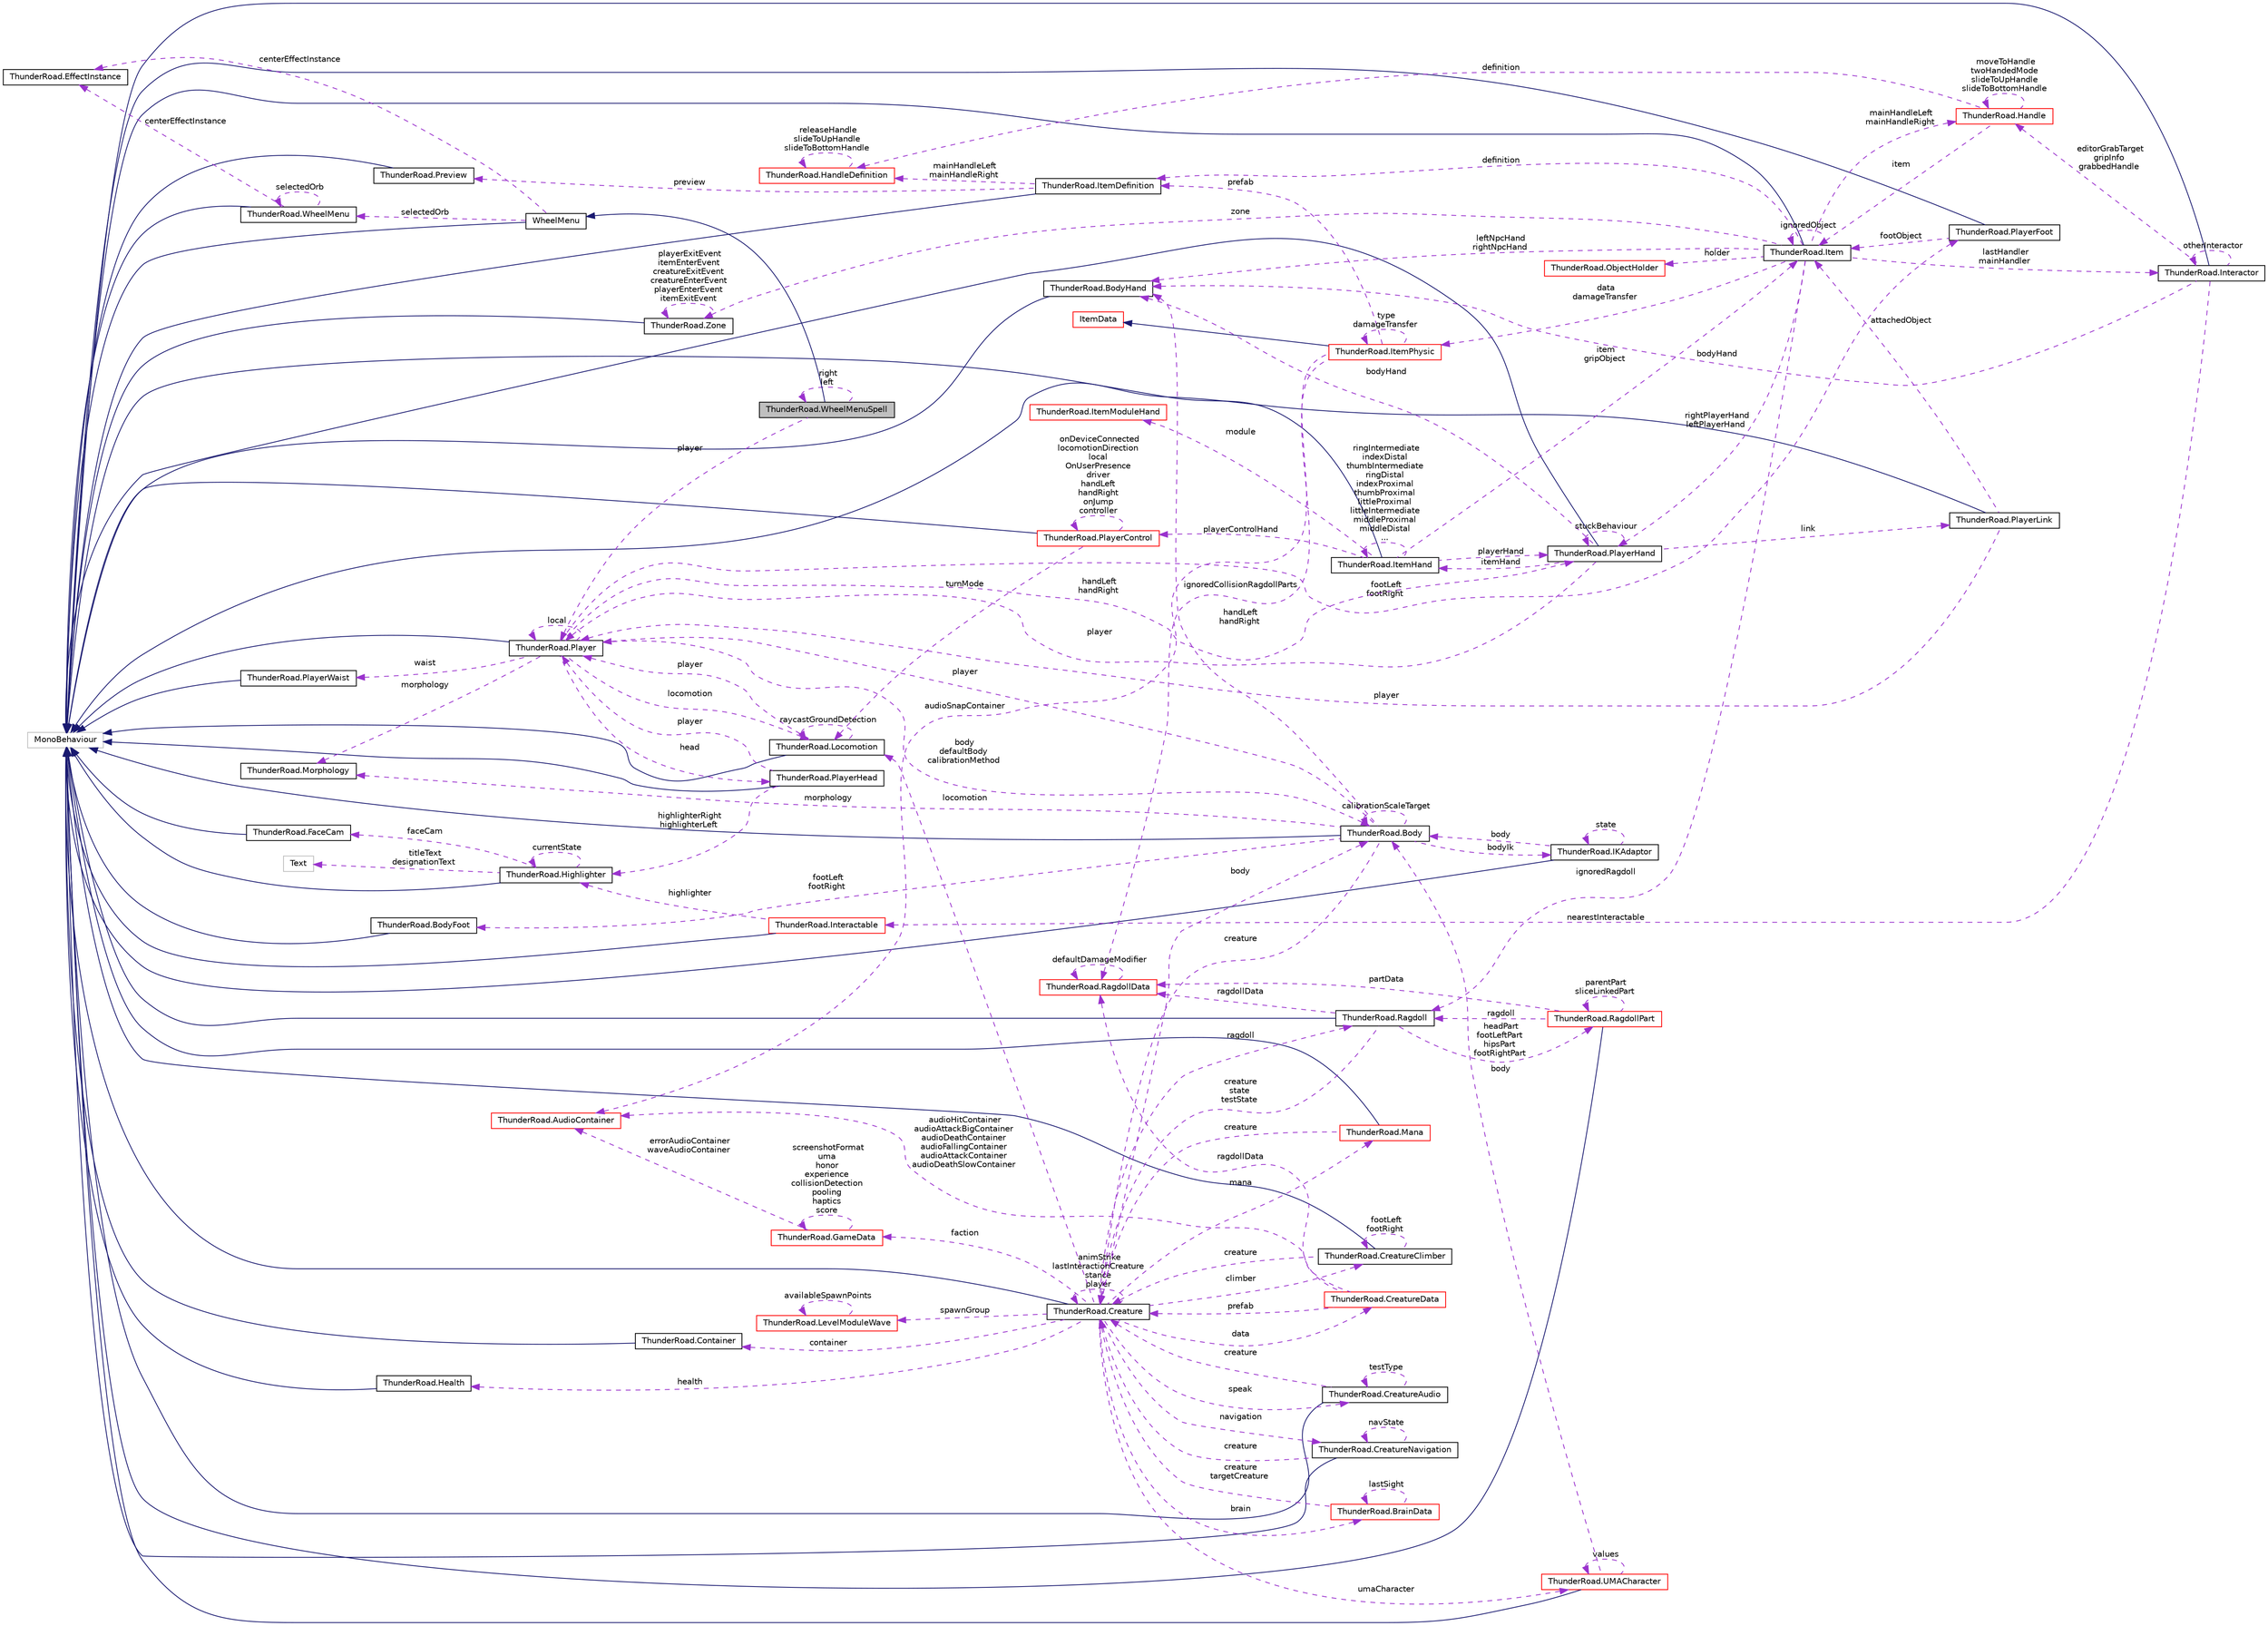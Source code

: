 digraph "ThunderRoad.WheelMenuSpell"
{
 // LATEX_PDF_SIZE
  edge [fontname="Helvetica",fontsize="10",labelfontname="Helvetica",labelfontsize="10"];
  node [fontname="Helvetica",fontsize="10",shape=record];
  rankdir="LR";
  Node1 [label="ThunderRoad.WheelMenuSpell",height=0.2,width=0.4,color="black", fillcolor="grey75", style="filled", fontcolor="black",tooltip="Class WheelMenuSpell. Implements the ThunderRoad.WheelMenu"];
  Node2 -> Node1 [dir="back",color="midnightblue",fontsize="10",style="solid",fontname="Helvetica"];
  Node2 [label="WheelMenu",height=0.2,width=0.4,color="black", fillcolor="white", style="filled",URL="$class_thunder_road_1_1_wheel_menu.html",tooltip="Class WheelMenu. Implements the UnityEngine.MonoBehaviour"];
  Node3 -> Node2 [dir="back",color="midnightblue",fontsize="10",style="solid",fontname="Helvetica"];
  Node3 [label="MonoBehaviour",height=0.2,width=0.4,color="grey75", fillcolor="white", style="filled",tooltip=" "];
  Node4 -> Node2 [dir="back",color="darkorchid3",fontsize="10",style="dashed",label=" selectedOrb" ,fontname="Helvetica"];
  Node4 [label="ThunderRoad.WheelMenu",height=0.2,width=0.4,color="black", fillcolor="white", style="filled",URL="$class_thunder_road_1_1_wheel_menu.html",tooltip="Class WheelMenu. Implements the UnityEngine.MonoBehaviour"];
  Node3 -> Node4 [dir="back",color="midnightblue",fontsize="10",style="solid",fontname="Helvetica"];
  Node4 -> Node4 [dir="back",color="darkorchid3",fontsize="10",style="dashed",label=" selectedOrb" ,fontname="Helvetica"];
  Node5 -> Node4 [dir="back",color="darkorchid3",fontsize="10",style="dashed",label=" centerEffectInstance" ,fontname="Helvetica"];
  Node5 [label="ThunderRoad.EffectInstance",height=0.2,width=0.4,color="black", fillcolor="white", style="filled",URL="$class_thunder_road_1_1_effect_instance.html",tooltip="Class EffectInstance."];
  Node5 -> Node2 [dir="back",color="darkorchid3",fontsize="10",style="dashed",label=" centerEffectInstance" ,fontname="Helvetica"];
  Node6 -> Node1 [dir="back",color="darkorchid3",fontsize="10",style="dashed",label=" player" ,fontname="Helvetica"];
  Node6 [label="ThunderRoad.Player",height=0.2,width=0.4,color="black", fillcolor="white", style="filled",URL="$class_thunder_road_1_1_player.html",tooltip="Class Player. Implements the UnityEngine.MonoBehaviour"];
  Node3 -> Node6 [dir="back",color="midnightblue",fontsize="10",style="solid",fontname="Helvetica"];
  Node7 -> Node6 [dir="back",color="darkorchid3",fontsize="10",style="dashed",label=" footLeft\nfootRight" ,fontname="Helvetica"];
  Node7 [label="ThunderRoad.PlayerFoot",height=0.2,width=0.4,color="black", fillcolor="white", style="filled",URL="$class_thunder_road_1_1_player_foot.html",tooltip="Class PlayerFoot. Implements the UnityEngine.MonoBehaviour"];
  Node3 -> Node7 [dir="back",color="midnightblue",fontsize="10",style="solid",fontname="Helvetica"];
  Node8 -> Node7 [dir="back",color="darkorchid3",fontsize="10",style="dashed",label=" footObject" ,fontname="Helvetica"];
  Node8 [label="ThunderRoad.Item",height=0.2,width=0.4,color="black", fillcolor="white", style="filled",URL="$class_thunder_road_1_1_item.html",tooltip="Class Item. Implements the UnityEngine.MonoBehaviour"];
  Node3 -> Node8 [dir="back",color="midnightblue",fontsize="10",style="solid",fontname="Helvetica"];
  Node9 -> Node8 [dir="back",color="darkorchid3",fontsize="10",style="dashed",label=" lastHandler\nmainHandler" ,fontname="Helvetica"];
  Node9 [label="ThunderRoad.Interactor",height=0.2,width=0.4,color="black", fillcolor="white", style="filled",URL="$class_thunder_road_1_1_interactor.html",tooltip="Class Interactor. Implements the UnityEngine.MonoBehaviour"];
  Node3 -> Node9 [dir="back",color="midnightblue",fontsize="10",style="solid",fontname="Helvetica"];
  Node9 -> Node9 [dir="back",color="darkorchid3",fontsize="10",style="dashed",label=" otherInteractor" ,fontname="Helvetica"];
  Node10 -> Node9 [dir="back",color="darkorchid3",fontsize="10",style="dashed",label=" editorGrabTarget\ngripInfo\ngrabbedHandle" ,fontname="Helvetica"];
  Node10 [label="ThunderRoad.Handle",height=0.2,width=0.4,color="red", fillcolor="white", style="filled",URL="$class_thunder_road_1_1_handle.html",tooltip="Class Handle. Implements the ThunderRoad.Interactable"];
  Node18 -> Node10 [dir="back",color="darkorchid3",fontsize="10",style="dashed",label=" definition" ,fontname="Helvetica"];
  Node18 [label="ThunderRoad.HandleDefinition",height=0.2,width=0.4,color="red", fillcolor="white", style="filled",URL="$class_thunder_road_1_1_handle_definition.html",tooltip="Class HandleDefinition. Implements the ThunderRoad.InteractableDefinition"];
  Node18 -> Node18 [dir="back",color="darkorchid3",fontsize="10",style="dashed",label=" releaseHandle\nslideToUpHandle\nslideToBottomHandle" ,fontname="Helvetica"];
  Node10 -> Node10 [dir="back",color="darkorchid3",fontsize="10",style="dashed",label=" moveToHandle\ntwoHandedMode\nslideToUpHandle\nslideToBottomHandle" ,fontname="Helvetica"];
  Node8 -> Node10 [dir="back",color="darkorchid3",fontsize="10",style="dashed",label=" item" ,fontname="Helvetica"];
  Node79 -> Node9 [dir="back",color="darkorchid3",fontsize="10",style="dashed",label=" nearestInteractable" ,fontname="Helvetica"];
  Node79 [label="ThunderRoad.Interactable",height=0.2,width=0.4,color="red", fillcolor="white", style="filled",URL="$class_thunder_road_1_1_interactable.html",tooltip="Class Interactable. Implements the UnityEngine.MonoBehaviour"];
  Node3 -> Node79 [dir="back",color="midnightblue",fontsize="10",style="solid",fontname="Helvetica"];
  Node12 -> Node79 [dir="back",color="darkorchid3",fontsize="10",style="dashed",label=" highlighter" ,fontname="Helvetica"];
  Node12 [label="ThunderRoad.Highlighter",height=0.2,width=0.4,color="black", fillcolor="white", style="filled",URL="$class_thunder_road_1_1_highlighter.html",tooltip="Class Highlighter. Implements the UnityEngine.MonoBehaviour"];
  Node3 -> Node12 [dir="back",color="midnightblue",fontsize="10",style="solid",fontname="Helvetica"];
  Node13 -> Node12 [dir="back",color="darkorchid3",fontsize="10",style="dashed",label=" faceCam" ,fontname="Helvetica"];
  Node13 [label="ThunderRoad.FaceCam",height=0.2,width=0.4,color="black", fillcolor="white", style="filled",URL="$class_thunder_road_1_1_face_cam.html",tooltip="Class FaceCam. Implements the UnityEngine.MonoBehaviour"];
  Node3 -> Node13 [dir="back",color="midnightblue",fontsize="10",style="solid",fontname="Helvetica"];
  Node14 -> Node12 [dir="back",color="darkorchid3",fontsize="10",style="dashed",label=" titleText\ndesignationText" ,fontname="Helvetica"];
  Node14 [label="Text",height=0.2,width=0.4,color="grey75", fillcolor="white", style="filled",tooltip=" "];
  Node12 -> Node12 [dir="back",color="darkorchid3",fontsize="10",style="dashed",label=" currentState" ,fontname="Helvetica"];
  Node64 -> Node9 [dir="back",color="darkorchid3",fontsize="10",style="dashed",label=" bodyHand" ,fontname="Helvetica"];
  Node64 [label="ThunderRoad.BodyHand",height=0.2,width=0.4,color="black", fillcolor="white", style="filled",URL="$class_thunder_road_1_1_body_hand.html",tooltip="Class BodyHand. Implements the UnityEngine.MonoBehaviour"];
  Node3 -> Node64 [dir="back",color="midnightblue",fontsize="10",style="solid",fontname="Helvetica"];
  Node80 -> Node8 [dir="back",color="darkorchid3",fontsize="10",style="dashed",label=" definition" ,fontname="Helvetica"];
  Node80 [label="ThunderRoad.ItemDefinition",height=0.2,width=0.4,color="black", fillcolor="white", style="filled",URL="$class_thunder_road_1_1_item_definition.html",tooltip="Class ItemDefinition. Implements the UnityEngine.MonoBehaviour"];
  Node3 -> Node80 [dir="back",color="midnightblue",fontsize="10",style="solid",fontname="Helvetica"];
  Node18 -> Node80 [dir="back",color="darkorchid3",fontsize="10",style="dashed",label=" mainHandleLeft\nmainHandleRight" ,fontname="Helvetica"];
  Node81 -> Node80 [dir="back",color="darkorchid3",fontsize="10",style="dashed",label=" preview" ,fontname="Helvetica"];
  Node81 [label="ThunderRoad.Preview",height=0.2,width=0.4,color="black", fillcolor="white", style="filled",URL="$class_thunder_road_1_1_preview.html",tooltip="Class Preview. Implements the UnityEngine.MonoBehaviour"];
  Node3 -> Node81 [dir="back",color="midnightblue",fontsize="10",style="solid",fontname="Helvetica"];
  Node46 -> Node8 [dir="back",color="darkorchid3",fontsize="10",style="dashed",label=" ignoredRagdoll" ,fontname="Helvetica"];
  Node46 [label="ThunderRoad.Ragdoll",height=0.2,width=0.4,color="black", fillcolor="white", style="filled",URL="$class_thunder_road_1_1_ragdoll.html",tooltip="Class Ragdoll. Implements the UnityEngine.MonoBehaviour"];
  Node3 -> Node46 [dir="back",color="midnightblue",fontsize="10",style="solid",fontname="Helvetica"];
  Node41 -> Node46 [dir="back",color="darkorchid3",fontsize="10",style="dashed",label=" ragdollData" ,fontname="Helvetica"];
  Node41 [label="ThunderRoad.RagdollData",height=0.2,width=0.4,color="red", fillcolor="white", style="filled",URL="$class_thunder_road_1_1_ragdoll_data.html",tooltip="Class RagdollData. Implements the ThunderRoad.CatalogData"];
  Node41 -> Node41 [dir="back",color="darkorchid3",fontsize="10",style="dashed",label=" defaultDamageModifier" ,fontname="Helvetica"];
  Node47 -> Node46 [dir="back",color="darkorchid3",fontsize="10",style="dashed",label=" headPart\nfootLeftPart\nhipsPart\nfootRightPart" ,fontname="Helvetica"];
  Node47 [label="ThunderRoad.RagdollPart",height=0.2,width=0.4,color="red", fillcolor="white", style="filled",URL="$class_thunder_road_1_1_ragdoll_part.html",tooltip="Class RagdollPart. Implements the UnityEngine.MonoBehaviour"];
  Node3 -> Node47 [dir="back",color="midnightblue",fontsize="10",style="solid",fontname="Helvetica"];
  Node41 -> Node47 [dir="back",color="darkorchid3",fontsize="10",style="dashed",label=" partData" ,fontname="Helvetica"];
  Node47 -> Node47 [dir="back",color="darkorchid3",fontsize="10",style="dashed",label=" parentPart\nsliceLinkedPart" ,fontname="Helvetica"];
  Node46 -> Node47 [dir="back",color="darkorchid3",fontsize="10",style="dashed",label=" ragdoll" ,fontname="Helvetica"];
  Node33 -> Node46 [dir="back",color="darkorchid3",fontsize="10",style="dashed",label=" creature\nstate\ntestState" ,fontname="Helvetica"];
  Node33 [label="ThunderRoad.Creature",height=0.2,width=0.4,color="black", fillcolor="white", style="filled",URL="$class_thunder_road_1_1_creature.html",tooltip="Class Creature. Implements the UnityEngine.MonoBehaviour"];
  Node3 -> Node33 [dir="back",color="midnightblue",fontsize="10",style="solid",fontname="Helvetica"];
  Node34 -> Node33 [dir="back",color="darkorchid3",fontsize="10",style="dashed",label=" climber" ,fontname="Helvetica"];
  Node34 [label="ThunderRoad.CreatureClimber",height=0.2,width=0.4,color="black", fillcolor="white", style="filled",URL="$class_thunder_road_1_1_creature_climber.html",tooltip="Class CreatureClimber. Implements the UnityEngine.MonoBehaviour"];
  Node3 -> Node34 [dir="back",color="midnightblue",fontsize="10",style="solid",fontname="Helvetica"];
  Node34 -> Node34 [dir="back",color="darkorchid3",fontsize="10",style="dashed",label=" footLeft\nfootRight" ,fontname="Helvetica"];
  Node33 -> Node34 [dir="back",color="darkorchid3",fontsize="10",style="dashed",label=" creature" ,fontname="Helvetica"];
  Node35 -> Node33 [dir="back",color="darkorchid3",fontsize="10",style="dashed",label=" health" ,fontname="Helvetica"];
  Node35 [label="ThunderRoad.Health",height=0.2,width=0.4,color="black", fillcolor="white", style="filled",URL="$class_thunder_road_1_1_health.html",tooltip="Class Health. Implements the UnityEngine.MonoBehaviour"];
  Node3 -> Node35 [dir="back",color="midnightblue",fontsize="10",style="solid",fontname="Helvetica"];
  Node36 -> Node33 [dir="back",color="darkorchid3",fontsize="10",style="dashed",label=" faction" ,fontname="Helvetica"];
  Node36 [label="ThunderRoad.GameData",height=0.2,width=0.4,color="red", fillcolor="white", style="filled",URL="$class_thunder_road_1_1_game_data.html",tooltip="Class GameData."];
  Node36 -> Node36 [dir="back",color="darkorchid3",fontsize="10",style="dashed",label=" screenshotFormat\numa\nhonor\nexperience\ncollisionDetection\npooling\nhaptics\nscore" ,fontname="Helvetica"];
  Node29 -> Node36 [dir="back",color="darkorchid3",fontsize="10",style="dashed",label=" errorAudioContainer\nwaveAudioContainer" ,fontname="Helvetica"];
  Node29 [label="ThunderRoad.AudioContainer",height=0.2,width=0.4,color="red", fillcolor="white", style="filled",URL="$class_thunder_road_1_1_audio_container.html",tooltip="Class AudioContainer. Implements the UnityEngine.ScriptableObject"];
  Node37 -> Node33 [dir="back",color="darkorchid3",fontsize="10",style="dashed",label=" spawnGroup" ,fontname="Helvetica"];
  Node37 [label="ThunderRoad.LevelModuleWave",height=0.2,width=0.4,color="red", fillcolor="white", style="filled",URL="$class_thunder_road_1_1_level_module_wave.html",tooltip="Class LevelModuleWave. Implements the ThunderRoad.LevelModule"];
  Node37 -> Node37 [dir="back",color="darkorchid3",fontsize="10",style="dashed",label=" availableSpawnPoints" ,fontname="Helvetica"];
  Node40 -> Node33 [dir="back",color="darkorchid3",fontsize="10",style="dashed",label=" data" ,fontname="Helvetica"];
  Node40 [label="ThunderRoad.CreatureData",height=0.2,width=0.4,color="red", fillcolor="white", style="filled",URL="$class_thunder_road_1_1_creature_data.html",tooltip="Class CreatureData. Implements the ThunderRoad.CatalogData"];
  Node41 -> Node40 [dir="back",color="darkorchid3",fontsize="10",style="dashed",label=" ragdollData" ,fontname="Helvetica"];
  Node29 -> Node40 [dir="back",color="darkorchid3",fontsize="10",style="dashed",label=" audioHitContainer\naudioAttackBigContainer\naudioDeathContainer\naudioFallingContainer\naudioAttackContainer\naudioDeathSlowContainer" ,fontname="Helvetica"];
  Node33 -> Node40 [dir="back",color="darkorchid3",fontsize="10",style="dashed",label=" prefab" ,fontname="Helvetica"];
  Node45 -> Node33 [dir="back",color="darkorchid3",fontsize="10",style="dashed",label=" locomotion" ,fontname="Helvetica"];
  Node45 [label="ThunderRoad.Locomotion",height=0.2,width=0.4,color="black", fillcolor="white", style="filled",URL="$class_thunder_road_1_1_locomotion.html",tooltip="Class Locomotion. Implements the UnityEngine.MonoBehaviour"];
  Node3 -> Node45 [dir="back",color="midnightblue",fontsize="10",style="solid",fontname="Helvetica"];
  Node6 -> Node45 [dir="back",color="darkorchid3",fontsize="10",style="dashed",label=" player" ,fontname="Helvetica"];
  Node45 -> Node45 [dir="back",color="darkorchid3",fontsize="10",style="dashed",label=" raycastGroundDetection" ,fontname="Helvetica"];
  Node46 -> Node33 [dir="back",color="darkorchid3",fontsize="10",style="dashed",label=" ragdoll" ,fontname="Helvetica"];
  Node61 -> Node33 [dir="back",color="darkorchid3",fontsize="10",style="dashed",label=" body" ,fontname="Helvetica"];
  Node61 [label="ThunderRoad.Body",height=0.2,width=0.4,color="black", fillcolor="white", style="filled",URL="$class_thunder_road_1_1_body.html",tooltip="Class Body. Implements the UnityEngine.MonoBehaviour"];
  Node3 -> Node61 [dir="back",color="midnightblue",fontsize="10",style="solid",fontname="Helvetica"];
  Node6 -> Node61 [dir="back",color="darkorchid3",fontsize="10",style="dashed",label=" player" ,fontname="Helvetica"];
  Node62 -> Node61 [dir="back",color="darkorchid3",fontsize="10",style="dashed",label=" morphology" ,fontname="Helvetica"];
  Node62 [label="ThunderRoad.Morphology",height=0.2,width=0.4,color="black", fillcolor="white", style="filled",URL="$class_thunder_road_1_1_morphology.html",tooltip="Class Morphology."];
  Node63 -> Node61 [dir="back",color="darkorchid3",fontsize="10",style="dashed",label=" bodyIk" ,fontname="Helvetica"];
  Node63 [label="ThunderRoad.IKAdaptor",height=0.2,width=0.4,color="black", fillcolor="white", style="filled",URL="$class_thunder_road_1_1_i_k_adaptor.html",tooltip="Class IKAdaptor. Implements the UnityEngine.MonoBehaviour"];
  Node3 -> Node63 [dir="back",color="midnightblue",fontsize="10",style="solid",fontname="Helvetica"];
  Node63 -> Node63 [dir="back",color="darkorchid3",fontsize="10",style="dashed",label=" state" ,fontname="Helvetica"];
  Node61 -> Node63 [dir="back",color="darkorchid3",fontsize="10",style="dashed",label=" body" ,fontname="Helvetica"];
  Node61 -> Node61 [dir="back",color="darkorchid3",fontsize="10",style="dashed",label=" calibrationScaleTarget" ,fontname="Helvetica"];
  Node33 -> Node61 [dir="back",color="darkorchid3",fontsize="10",style="dashed",label=" creature" ,fontname="Helvetica"];
  Node64 -> Node61 [dir="back",color="darkorchid3",fontsize="10",style="dashed",label=" handLeft\nhandRight" ,fontname="Helvetica"];
  Node65 -> Node61 [dir="back",color="darkorchid3",fontsize="10",style="dashed",label=" footLeft\nfootRight" ,fontname="Helvetica"];
  Node65 [label="ThunderRoad.BodyFoot",height=0.2,width=0.4,color="black", fillcolor="white", style="filled",URL="$class_thunder_road_1_1_body_foot.html",tooltip="Class BodyFoot. Implements the UnityEngine.MonoBehaviour"];
  Node3 -> Node65 [dir="back",color="midnightblue",fontsize="10",style="solid",fontname="Helvetica"];
  Node66 -> Node33 [dir="back",color="darkorchid3",fontsize="10",style="dashed",label=" speak" ,fontname="Helvetica"];
  Node66 [label="ThunderRoad.CreatureAudio",height=0.2,width=0.4,color="black", fillcolor="white", style="filled",URL="$class_thunder_road_1_1_creature_audio.html",tooltip="Class CreatureAudio. Implements the UnityEngine.MonoBehaviour"];
  Node3 -> Node66 [dir="back",color="midnightblue",fontsize="10",style="solid",fontname="Helvetica"];
  Node66 -> Node66 [dir="back",color="darkorchid3",fontsize="10",style="dashed",label=" testType" ,fontname="Helvetica"];
  Node33 -> Node66 [dir="back",color="darkorchid3",fontsize="10",style="dashed",label=" creature" ,fontname="Helvetica"];
  Node33 -> Node33 [dir="back",color="darkorchid3",fontsize="10",style="dashed",label=" animStrike\nlastInteractionCreature\nstance\nplayer" ,fontname="Helvetica"];
  Node31 -> Node33 [dir="back",color="darkorchid3",fontsize="10",style="dashed",label=" mana" ,fontname="Helvetica"];
  Node31 [label="ThunderRoad.Mana",height=0.2,width=0.4,color="red", fillcolor="white", style="filled",URL="$class_thunder_road_1_1_mana.html",tooltip="Class Mana. Implements the UnityEngine.MonoBehaviour"];
  Node3 -> Node31 [dir="back",color="midnightblue",fontsize="10",style="solid",fontname="Helvetica"];
  Node33 -> Node31 [dir="back",color="darkorchid3",fontsize="10",style="dashed",label=" creature" ,fontname="Helvetica"];
  Node67 -> Node33 [dir="back",color="darkorchid3",fontsize="10",style="dashed",label=" umaCharacter" ,fontname="Helvetica"];
  Node67 [label="ThunderRoad.UMACharacter",height=0.2,width=0.4,color="red", fillcolor="white", style="filled",URL="$class_thunder_road_1_1_u_m_a_character.html",tooltip="Class UMACharacter. Implements the UnityEngine.MonoBehaviour"];
  Node3 -> Node67 [dir="back",color="midnightblue",fontsize="10",style="solid",fontname="Helvetica"];
  Node61 -> Node67 [dir="back",color="darkorchid3",fontsize="10",style="dashed",label=" body" ,fontname="Helvetica"];
  Node67 -> Node67 [dir="back",color="darkorchid3",fontsize="10",style="dashed",label=" values" ,fontname="Helvetica"];
  Node68 -> Node33 [dir="back",color="darkorchid3",fontsize="10",style="dashed",label=" container" ,fontname="Helvetica"];
  Node68 [label="ThunderRoad.Container",height=0.2,width=0.4,color="black", fillcolor="white", style="filled",URL="$class_thunder_road_1_1_container.html",tooltip="Class Container. Implements the UnityEngine.MonoBehaviour"];
  Node3 -> Node68 [dir="back",color="midnightblue",fontsize="10",style="solid",fontname="Helvetica"];
  Node69 -> Node33 [dir="back",color="darkorchid3",fontsize="10",style="dashed",label=" brain" ,fontname="Helvetica"];
  Node69 [label="ThunderRoad.BrainData",height=0.2,width=0.4,color="red", fillcolor="white", style="filled",URL="$class_thunder_road_1_1_brain_data.html",tooltip="Class BrainData. Implements the ThunderRoad.CatalogData"];
  Node33 -> Node69 [dir="back",color="darkorchid3",fontsize="10",style="dashed",label=" creature\ntargetCreature" ,fontname="Helvetica"];
  Node69 -> Node69 [dir="back",color="darkorchid3",fontsize="10",style="dashed",label=" lastSight" ,fontname="Helvetica"];
  Node77 -> Node33 [dir="back",color="darkorchid3",fontsize="10",style="dashed",label=" navigation" ,fontname="Helvetica"];
  Node77 [label="ThunderRoad.CreatureNavigation",height=0.2,width=0.4,color="black", fillcolor="white", style="filled",URL="$class_thunder_road_1_1_creature_navigation.html",tooltip="Class CreatureNavigation. Implements the UnityEngine.MonoBehaviour"];
  Node3 -> Node77 [dir="back",color="midnightblue",fontsize="10",style="solid",fontname="Helvetica"];
  Node33 -> Node77 [dir="back",color="darkorchid3",fontsize="10",style="dashed",label=" creature" ,fontname="Helvetica"];
  Node77 -> Node77 [dir="back",color="darkorchid3",fontsize="10",style="dashed",label=" navState" ,fontname="Helvetica"];
  Node82 -> Node8 [dir="back",color="darkorchid3",fontsize="10",style="dashed",label=" data\ndamageTransfer" ,fontname="Helvetica"];
  Node82 [label="ThunderRoad.ItemPhysic",height=0.2,width=0.4,color="red", fillcolor="white", style="filled",URL="$class_thunder_road_1_1_item_physic.html",tooltip="Class ItemPhysic. Implements the ThunderRoad.ItemData"];
  Node83 -> Node82 [dir="back",color="midnightblue",fontsize="10",style="solid",fontname="Helvetica"];
  Node83 [label="ItemData",height=0.2,width=0.4,color="red", fillcolor="white", style="filled",URL="$class_thunder_road_1_1_item_data.html",tooltip="Class ItemData. Implements the ThunderRoad.CatalogData"];
  Node41 -> Node82 [dir="back",color="darkorchid3",fontsize="10",style="dashed",label=" ignoredCollisionRagdollParts" ,fontname="Helvetica"];
  Node80 -> Node82 [dir="back",color="darkorchid3",fontsize="10",style="dashed",label=" prefab" ,fontname="Helvetica"];
  Node29 -> Node82 [dir="back",color="darkorchid3",fontsize="10",style="dashed",label=" audioSnapContainer" ,fontname="Helvetica"];
  Node82 -> Node82 [dir="back",color="darkorchid3",fontsize="10",style="dashed",label=" type\ndamageTransfer" ,fontname="Helvetica"];
  Node86 -> Node8 [dir="back",color="darkorchid3",fontsize="10",style="dashed",label=" holder" ,fontname="Helvetica"];
  Node86 [label="ThunderRoad.ObjectHolder",height=0.2,width=0.4,color="red", fillcolor="white", style="filled",URL="$class_thunder_road_1_1_object_holder.html",tooltip="Class ObjectHolder. Implements the ThunderRoad.Interactable"];
  Node10 -> Node8 [dir="back",color="darkorchid3",fontsize="10",style="dashed",label=" mainHandleLeft\nmainHandleRight" ,fontname="Helvetica"];
  Node8 -> Node8 [dir="back",color="darkorchid3",fontsize="10",style="dashed",label=" ignoredObject" ,fontname="Helvetica"];
  Node87 -> Node8 [dir="back",color="darkorchid3",fontsize="10",style="dashed",label=" zone" ,fontname="Helvetica"];
  Node87 [label="ThunderRoad.Zone",height=0.2,width=0.4,color="black", fillcolor="white", style="filled",URL="$class_thunder_road_1_1_zone.html",tooltip="Class Zone. Implements the UnityEngine.MonoBehaviour"];
  Node3 -> Node87 [dir="back",color="midnightblue",fontsize="10",style="solid",fontname="Helvetica"];
  Node87 -> Node87 [dir="back",color="darkorchid3",fontsize="10",style="dashed",label=" playerExitEvent\nitemEnterEvent\ncreatureExitEvent\ncreatureEnterEvent\nplayerEnterEvent\nitemExitEvent" ,fontname="Helvetica"];
  Node64 -> Node8 [dir="back",color="darkorchid3",fontsize="10",style="dashed",label=" leftNpcHand\nrightNpcHand" ,fontname="Helvetica"];
  Node88 -> Node8 [dir="back",color="darkorchid3",fontsize="10",style="dashed",label=" rightPlayerHand\nleftPlayerHand" ,fontname="Helvetica"];
  Node88 [label="ThunderRoad.PlayerHand",height=0.2,width=0.4,color="black", fillcolor="white", style="filled",URL="$class_thunder_road_1_1_player_hand.html",tooltip="Class PlayerHand. Implements the UnityEngine.MonoBehaviour"];
  Node3 -> Node88 [dir="back",color="midnightblue",fontsize="10",style="solid",fontname="Helvetica"];
  Node6 -> Node88 [dir="back",color="darkorchid3",fontsize="10",style="dashed",label=" player" ,fontname="Helvetica"];
  Node89 -> Node88 [dir="back",color="darkorchid3",fontsize="10",style="dashed",label=" link" ,fontname="Helvetica"];
  Node89 [label="ThunderRoad.PlayerLink",height=0.2,width=0.4,color="black", fillcolor="white", style="filled",URL="$class_thunder_road_1_1_player_link.html",tooltip="Class PlayerLink. Implements the UnityEngine.MonoBehaviour"];
  Node3 -> Node89 [dir="back",color="midnightblue",fontsize="10",style="solid",fontname="Helvetica"];
  Node6 -> Node89 [dir="back",color="darkorchid3",fontsize="10",style="dashed",label=" player" ,fontname="Helvetica"];
  Node8 -> Node89 [dir="back",color="darkorchid3",fontsize="10",style="dashed",label=" attachedObject" ,fontname="Helvetica"];
  Node90 -> Node88 [dir="back",color="darkorchid3",fontsize="10",style="dashed",label=" itemHand" ,fontname="Helvetica"];
  Node90 [label="ThunderRoad.ItemHand",height=0.2,width=0.4,color="black", fillcolor="white", style="filled",URL="$class_thunder_road_1_1_item_hand.html",tooltip="Class ItemHand. Implements the UnityEngine.MonoBehaviour"];
  Node3 -> Node90 [dir="back",color="midnightblue",fontsize="10",style="solid",fontname="Helvetica"];
  Node91 -> Node90 [dir="back",color="darkorchid3",fontsize="10",style="dashed",label=" module" ,fontname="Helvetica"];
  Node91 [label="ThunderRoad.ItemModuleHand",height=0.2,width=0.4,color="red", fillcolor="white", style="filled",URL="$class_thunder_road_1_1_item_module_hand.html",tooltip="Class ItemModuleHand. Implements the ThunderRoad.ItemModule"];
  Node92 -> Node90 [dir="back",color="darkorchid3",fontsize="10",style="dashed",label=" playerControlHand" ,fontname="Helvetica"];
  Node92 [label="ThunderRoad.PlayerControl",height=0.2,width=0.4,color="red", fillcolor="white", style="filled",URL="$class_thunder_road_1_1_player_control.html",tooltip="Class PlayerControl. Implements the UnityEngine.MonoBehaviour"];
  Node3 -> Node92 [dir="back",color="midnightblue",fontsize="10",style="solid",fontname="Helvetica"];
  Node45 -> Node92 [dir="back",color="darkorchid3",fontsize="10",style="dashed",label=" turnMode" ,fontname="Helvetica"];
  Node92 -> Node92 [dir="back",color="darkorchid3",fontsize="10",style="dashed",label=" onDeviceConnected\nlocomotionDirection\nlocal\nOnUserPresence\ndriver\nhandLeft\nhandRight\nonJump\ncontroller" ,fontname="Helvetica"];
  Node90 -> Node90 [dir="back",color="darkorchid3",fontsize="10",style="dashed",label=" ringIntermediate\nindexDistal\nthumbIntermediate\nringDistal\nindexProximal\nthumbProximal\nlittleProximal\nlittleIntermediate\nmiddleProximal\nmiddleDistal\n..." ,fontname="Helvetica"];
  Node8 -> Node90 [dir="back",color="darkorchid3",fontsize="10",style="dashed",label=" item\ngripObject" ,fontname="Helvetica"];
  Node88 -> Node90 [dir="back",color="darkorchid3",fontsize="10",style="dashed",label=" playerHand" ,fontname="Helvetica"];
  Node64 -> Node88 [dir="back",color="darkorchid3",fontsize="10",style="dashed",label=" bodyHand" ,fontname="Helvetica"];
  Node88 -> Node88 [dir="back",color="darkorchid3",fontsize="10",style="dashed",label=" stuckBehaviour" ,fontname="Helvetica"];
  Node6 -> Node6 [dir="back",color="darkorchid3",fontsize="10",style="dashed",label=" local" ,fontname="Helvetica"];
  Node62 -> Node6 [dir="back",color="darkorchid3",fontsize="10",style="dashed",label=" morphology" ,fontname="Helvetica"];
  Node45 -> Node6 [dir="back",color="darkorchid3",fontsize="10",style="dashed",label=" locomotion" ,fontname="Helvetica"];
  Node94 -> Node6 [dir="back",color="darkorchid3",fontsize="10",style="dashed",label=" head" ,fontname="Helvetica"];
  Node94 [label="ThunderRoad.PlayerHead",height=0.2,width=0.4,color="black", fillcolor="white", style="filled",URL="$class_thunder_road_1_1_player_head.html",tooltip="Class PlayerHead. Implements the UnityEngine.MonoBehaviour"];
  Node3 -> Node94 [dir="back",color="midnightblue",fontsize="10",style="solid",fontname="Helvetica"];
  Node6 -> Node94 [dir="back",color="darkorchid3",fontsize="10",style="dashed",label=" player" ,fontname="Helvetica"];
  Node12 -> Node94 [dir="back",color="darkorchid3",fontsize="10",style="dashed",label=" highlighterRight\nhighlighterLeft" ,fontname="Helvetica"];
  Node61 -> Node6 [dir="back",color="darkorchid3",fontsize="10",style="dashed",label=" body\ndefaultBody\ncalibrationMethod" ,fontname="Helvetica"];
  Node95 -> Node6 [dir="back",color="darkorchid3",fontsize="10",style="dashed",label=" waist" ,fontname="Helvetica"];
  Node95 [label="ThunderRoad.PlayerWaist",height=0.2,width=0.4,color="black", fillcolor="white", style="filled",URL="$class_thunder_road_1_1_player_waist.html",tooltip="Class PlayerWaist. Implements the UnityEngine.MonoBehaviour"];
  Node3 -> Node95 [dir="back",color="midnightblue",fontsize="10",style="solid",fontname="Helvetica"];
  Node88 -> Node6 [dir="back",color="darkorchid3",fontsize="10",style="dashed",label=" handLeft\nhandRight" ,fontname="Helvetica"];
  Node1 -> Node1 [dir="back",color="darkorchid3",fontsize="10",style="dashed",label=" right\nleft" ,fontname="Helvetica"];
}
